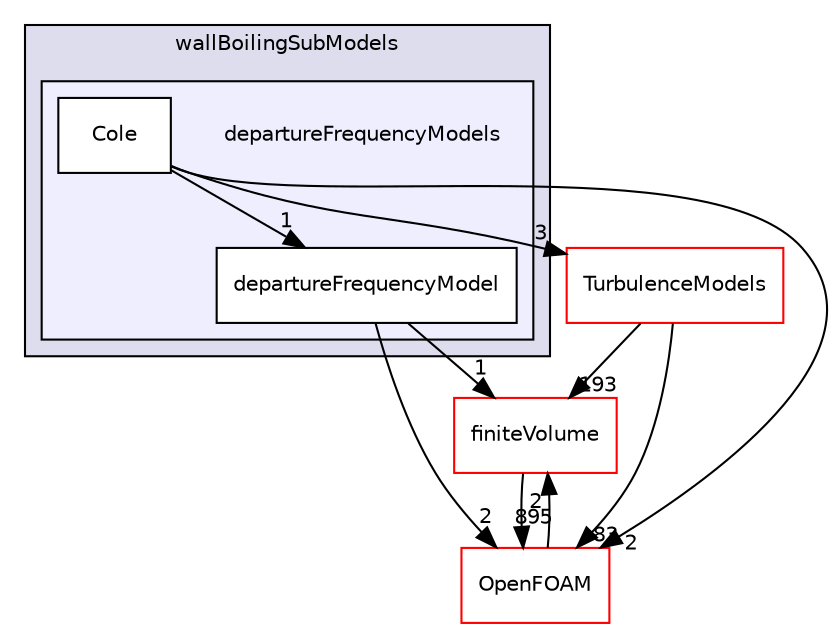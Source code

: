 digraph "src/phaseSystemModels/reactingEulerFoam/derivedFvPatchFields/wallBoilingSubModels/departureFrequencyModels" {
  bgcolor=transparent;
  compound=true
  node [ fontsize="10", fontname="Helvetica"];
  edge [ labelfontsize="10", labelfontname="Helvetica"];
  subgraph clusterdir_219e4cd0888a98866eae3cdab5a5aa38 {
    graph [ bgcolor="#ddddee", pencolor="black", label="wallBoilingSubModels" fontname="Helvetica", fontsize="10", URL="dir_219e4cd0888a98866eae3cdab5a5aa38.html"]
  subgraph clusterdir_dbc2735949750705dfd908dddaca04fa {
    graph [ bgcolor="#eeeeff", pencolor="black", label="" URL="dir_dbc2735949750705dfd908dddaca04fa.html"];
    dir_dbc2735949750705dfd908dddaca04fa [shape=plaintext label="departureFrequencyModels"];
    dir_c8bcd9be868d3fa3d716dbb1929eb8d3 [shape=box label="Cole" color="black" fillcolor="white" style="filled" URL="dir_c8bcd9be868d3fa3d716dbb1929eb8d3.html"];
    dir_343b05c2d185cbd97cba0a904d2c6579 [shape=box label="departureFrequencyModel" color="black" fillcolor="white" style="filled" URL="dir_343b05c2d185cbd97cba0a904d2c6579.html"];
  }
  }
  dir_9bd15774b555cf7259a6fa18f99fe99b [shape=box label="finiteVolume" color="red" URL="dir_9bd15774b555cf7259a6fa18f99fe99b.html"];
  dir_1eda626aeac0f0ad2848c36acaa5d501 [shape=box label="TurbulenceModels" color="red" URL="dir_1eda626aeac0f0ad2848c36acaa5d501.html"];
  dir_c5473ff19b20e6ec4dfe5c310b3778a8 [shape=box label="OpenFOAM" color="red" URL="dir_c5473ff19b20e6ec4dfe5c310b3778a8.html"];
  dir_9bd15774b555cf7259a6fa18f99fe99b->dir_c5473ff19b20e6ec4dfe5c310b3778a8 [headlabel="895", labeldistance=1.5 headhref="dir_000814_002151.html"];
  dir_1eda626aeac0f0ad2848c36acaa5d501->dir_9bd15774b555cf7259a6fa18f99fe99b [headlabel="193", labeldistance=1.5 headhref="dir_002933_000814.html"];
  dir_1eda626aeac0f0ad2848c36acaa5d501->dir_c5473ff19b20e6ec4dfe5c310b3778a8 [headlabel="83", labeldistance=1.5 headhref="dir_002933_002151.html"];
  dir_343b05c2d185cbd97cba0a904d2c6579->dir_9bd15774b555cf7259a6fa18f99fe99b [headlabel="1", labeldistance=1.5 headhref="dir_003019_000814.html"];
  dir_343b05c2d185cbd97cba0a904d2c6579->dir_c5473ff19b20e6ec4dfe5c310b3778a8 [headlabel="2", labeldistance=1.5 headhref="dir_003019_002151.html"];
  dir_c8bcd9be868d3fa3d716dbb1929eb8d3->dir_1eda626aeac0f0ad2848c36acaa5d501 [headlabel="3", labeldistance=1.5 headhref="dir_003018_002933.html"];
  dir_c8bcd9be868d3fa3d716dbb1929eb8d3->dir_343b05c2d185cbd97cba0a904d2c6579 [headlabel="1", labeldistance=1.5 headhref="dir_003018_003019.html"];
  dir_c8bcd9be868d3fa3d716dbb1929eb8d3->dir_c5473ff19b20e6ec4dfe5c310b3778a8 [headlabel="2", labeldistance=1.5 headhref="dir_003018_002151.html"];
  dir_c5473ff19b20e6ec4dfe5c310b3778a8->dir_9bd15774b555cf7259a6fa18f99fe99b [headlabel="2", labeldistance=1.5 headhref="dir_002151_000814.html"];
}
